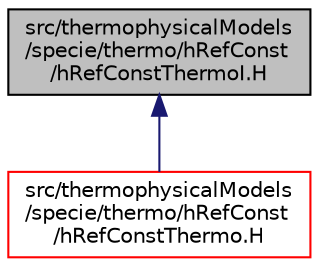 digraph "src/thermophysicalModels/specie/thermo/hRefConst/hRefConstThermoI.H"
{
  bgcolor="transparent";
  edge [fontname="Helvetica",fontsize="10",labelfontname="Helvetica",labelfontsize="10"];
  node [fontname="Helvetica",fontsize="10",shape=record];
  Node1 [label="src/thermophysicalModels\l/specie/thermo/hRefConst\l/hRefConstThermoI.H",height=0.2,width=0.4,color="black", fillcolor="grey75", style="filled", fontcolor="black"];
  Node1 -> Node2 [dir="back",color="midnightblue",fontsize="10",style="solid",fontname="Helvetica"];
  Node2 [label="src/thermophysicalModels\l/specie/thermo/hRefConst\l/hRefConstThermo.H",height=0.2,width=0.4,color="red",URL="$a10526.html"];
}
